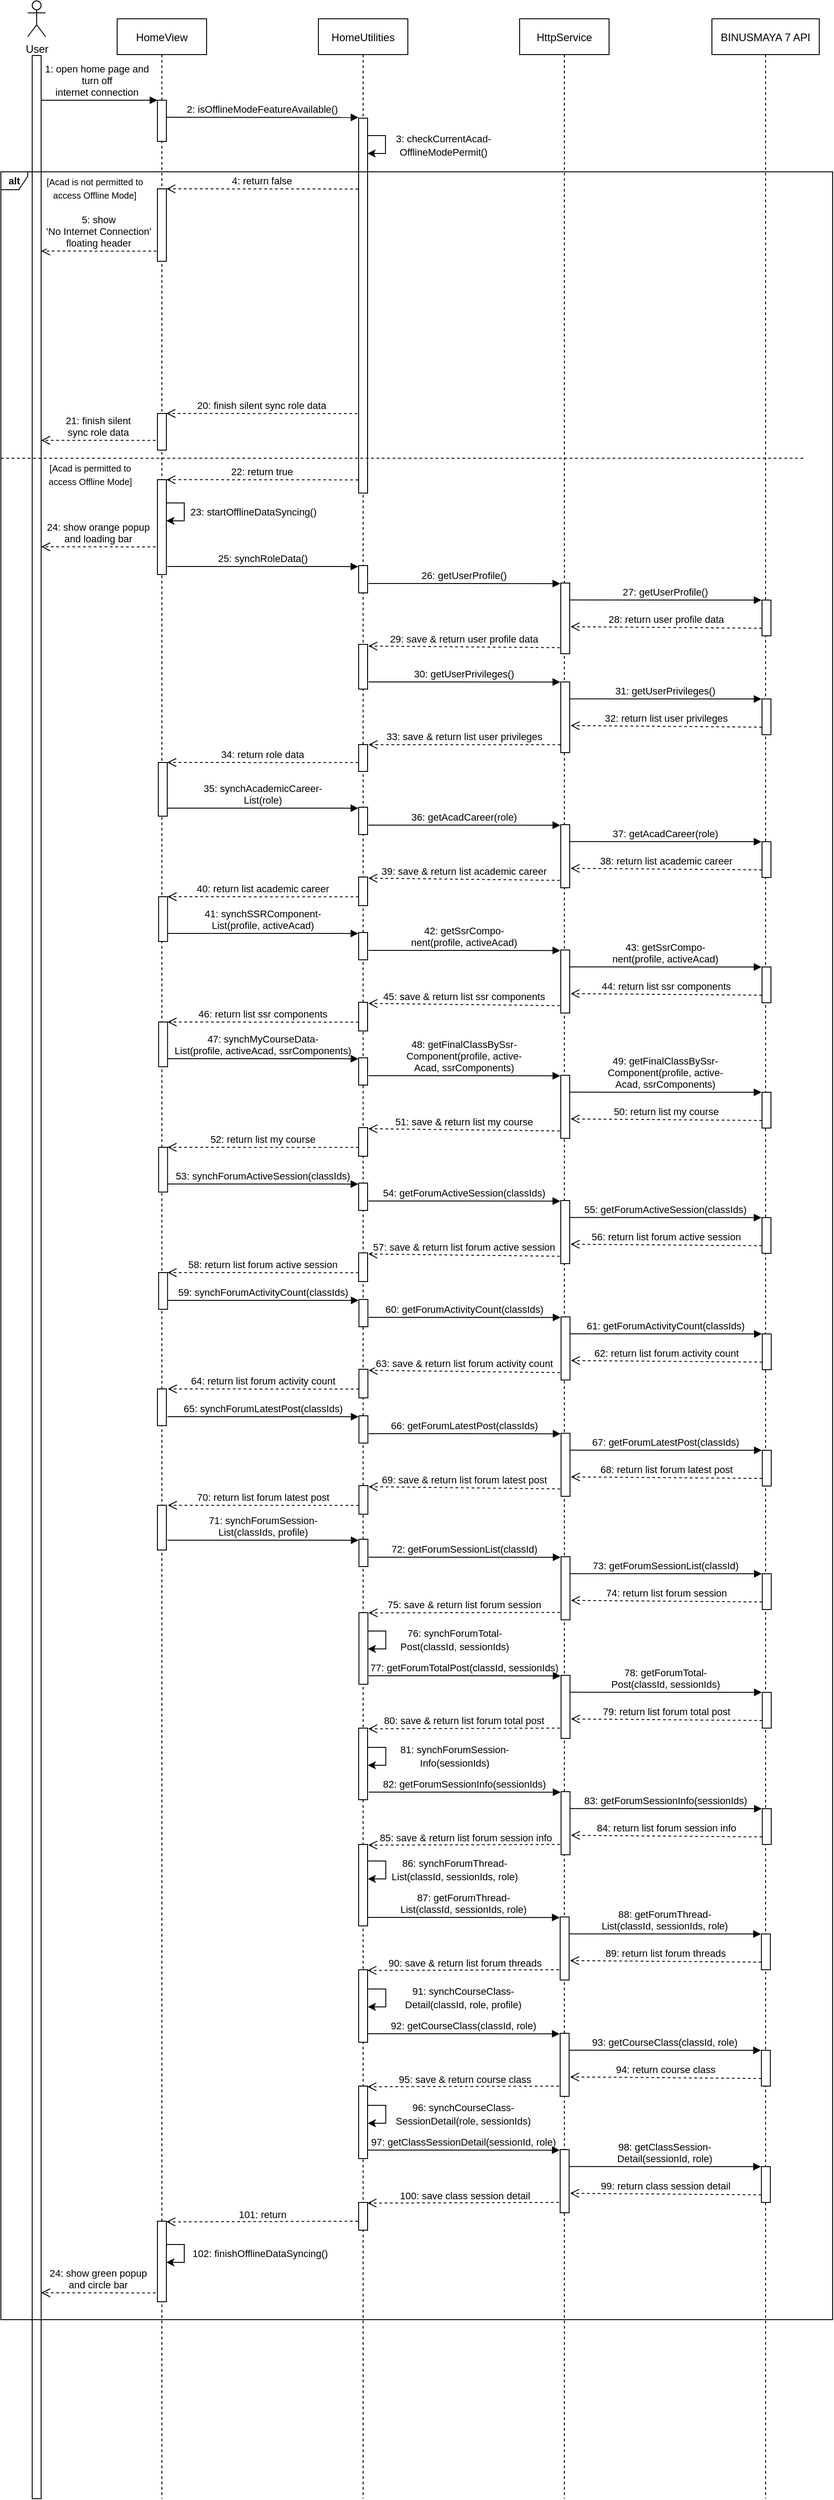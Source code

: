 <mxfile version="20.8.3" type="github">
  <diagram id="kgpKYQtTHZ0yAKxKKP6v" name="Page-1">
    <mxGraphModel dx="2929" dy="553" grid="1" gridSize="10" guides="1" tooltips="1" connect="1" arrows="1" fold="1" page="1" pageScale="1" pageWidth="850" pageHeight="1100" math="0" shadow="0">
      <root>
        <mxCell id="0" />
        <mxCell id="1" parent="0" />
        <mxCell id="3nuBFxr9cyL0pnOWT2aG-1" value="HomeView" style="shape=umlLifeline;perimeter=lifelinePerimeter;container=1;collapsible=0;recursiveResize=0;rounded=0;shadow=0;strokeWidth=1;" parent="1" vertex="1">
          <mxGeometry x="-760" y="59" width="100" height="2771" as="geometry" />
        </mxCell>
        <mxCell id="3nuBFxr9cyL0pnOWT2aG-2" value="" style="points=[];perimeter=orthogonalPerimeter;rounded=0;shadow=0;strokeWidth=1;" parent="3nuBFxr9cyL0pnOWT2aG-1" vertex="1">
          <mxGeometry x="45" y="91" width="10" height="46" as="geometry" />
        </mxCell>
        <mxCell id="VgFMn7d585Ha0XAmIZsE-6" value="1: open home page and &#xa;turn off &#xa;internet connection" style="verticalAlign=bottom;endArrow=block;shadow=0;strokeWidth=1;fontStyle=0;labelBorderColor=none;labelBackgroundColor=none;" parent="3nuBFxr9cyL0pnOWT2aG-1" edge="1">
          <mxGeometry relative="1" as="geometry">
            <mxPoint x="-90" y="91.0" as="sourcePoint" />
            <mxPoint x="45" y="91" as="targetPoint" />
          </mxGeometry>
        </mxCell>
        <mxCell id="3nuBFxr9cyL0pnOWT2aG-5" value="HomeUtilities" style="shape=umlLifeline;perimeter=lifelinePerimeter;container=1;collapsible=0;recursiveResize=0;rounded=0;shadow=0;strokeWidth=1;" parent="1" vertex="1">
          <mxGeometry x="-535" y="59" width="100" height="2771" as="geometry" />
        </mxCell>
        <mxCell id="VgFMn7d585Ha0XAmIZsE-7" value="2: isOfflineModeFeatureAvailable()" style="verticalAlign=bottom;endArrow=block;shadow=0;strokeWidth=1;fontStyle=0;labelBorderColor=none;labelBackgroundColor=none;entryX=-0.024;entryY=0.003;entryDx=0;entryDy=0;entryPerimeter=0;" parent="3nuBFxr9cyL0pnOWT2aG-5" edge="1">
          <mxGeometry relative="1" as="geometry">
            <mxPoint x="-169.633" y="110" as="sourcePoint" />
            <mxPoint x="44.76" y="110.21" as="targetPoint" />
          </mxGeometry>
        </mxCell>
        <mxCell id="VgFMn7d585Ha0XAmIZsE-16" value="" style="points=[];perimeter=orthogonalPerimeter;rounded=0;shadow=0;strokeWidth=1;" parent="3nuBFxr9cyL0pnOWT2aG-5" vertex="1">
          <mxGeometry x="45" y="111" width="10" height="419" as="geometry" />
        </mxCell>
        <mxCell id="VgFMn7d585Ha0XAmIZsE-17" value="" style="endArrow=classic;html=1;rounded=0;labelBackgroundColor=none;labelBorderColor=none;edgeStyle=elbowEdgeStyle;" parent="3nuBFxr9cyL0pnOWT2aG-5" edge="1">
          <mxGeometry x="-1" y="41" width="50" height="50" relative="1" as="geometry">
            <mxPoint x="55" y="130.5" as="sourcePoint" />
            <mxPoint x="55" y="150.5" as="targetPoint" />
            <Array as="points">
              <mxPoint x="75" y="140.5" />
            </Array>
            <mxPoint x="-40" y="31" as="offset" />
          </mxGeometry>
        </mxCell>
        <mxCell id="D12k0bA-BJYKIJGbDswn-10" value="" style="group" parent="1" vertex="1" connectable="0">
          <mxGeometry x="-860" y="59" width="20" height="710" as="geometry" />
        </mxCell>
        <mxCell id="D12k0bA-BJYKIJGbDswn-4" value="User" style="shape=umlActor;verticalLabelPosition=bottom;verticalAlign=top;html=1;outlineConnect=0;" parent="D12k0bA-BJYKIJGbDswn-10" vertex="1">
          <mxGeometry y="-20" width="20" height="40" as="geometry" />
        </mxCell>
        <mxCell id="VgFMn7d585Ha0XAmIZsE-1" value="HttpService" style="shape=umlLifeline;perimeter=lifelinePerimeter;container=1;collapsible=0;recursiveResize=0;rounded=0;shadow=0;strokeWidth=1;" parent="1" vertex="1">
          <mxGeometry x="-310" y="59" width="100" height="2771" as="geometry" />
        </mxCell>
        <mxCell id="VgFMn7d585Ha0XAmIZsE-3" value="BINUSMAYA 7 API" style="shape=umlLifeline;perimeter=lifelinePerimeter;container=1;collapsible=0;recursiveResize=0;rounded=0;shadow=0;strokeWidth=1;" parent="1" vertex="1">
          <mxGeometry x="-95" y="59" width="120" height="2771" as="geometry" />
        </mxCell>
        <mxCell id="VgFMn7d585Ha0XAmIZsE-19" value="&lt;font style=&quot;font-size: 11px;&quot;&gt;3: checkCurrentAcad-&lt;br&gt;OfflineModePermit()&lt;/font&gt;" style="text;html=1;strokeColor=none;fillColor=none;align=center;verticalAlign=middle;whiteSpace=wrap;rounded=0;" parent="1" vertex="1">
          <mxGeometry x="-450" y="190" width="110" height="20" as="geometry" />
        </mxCell>
        <mxCell id="VgFMn7d585Ha0XAmIZsE-21" value="" style="points=[];perimeter=orthogonalPerimeter;rounded=0;shadow=0;strokeWidth=1;" parent="1" vertex="1">
          <mxGeometry x="-855" y="100" width="10" height="2730" as="geometry" />
        </mxCell>
        <mxCell id="VgFMn7d585Ha0XAmIZsE-23" value="&lt;b&gt;alt&lt;/b&gt;" style="shape=umlFrame;whiteSpace=wrap;html=1;fontSize=11;width=30;height=20;fillColor=none;" parent="1" vertex="1">
          <mxGeometry x="-890" y="230" width="930" height="2400" as="geometry" />
        </mxCell>
        <mxCell id="VgFMn7d585Ha0XAmIZsE-24" value="&lt;span style=&quot;font-size: 10px;&quot;&gt;[Acad is not permitted to access Offline Mode]&lt;/span&gt;" style="text;html=1;strokeColor=none;fillColor=none;align=center;verticalAlign=middle;whiteSpace=wrap;rounded=0;" parent="1" vertex="1">
          <mxGeometry x="-840" y="230" width="110" height="35.5" as="geometry" />
        </mxCell>
        <mxCell id="VgFMn7d585Ha0XAmIZsE-25" value="" style="points=[];perimeter=orthogonalPerimeter;rounded=0;shadow=0;strokeWidth=1;" parent="1" vertex="1">
          <mxGeometry x="-715" y="249" width="10" height="81" as="geometry" />
        </mxCell>
        <mxCell id="VgFMn7d585Ha0XAmIZsE-26" value="4: return false" style="verticalAlign=bottom;endArrow=open;dashed=1;endSize=8;exitX=0;exitY=0.95;shadow=0;strokeWidth=1;entryX=1.046;entryY=0.283;entryDx=0;entryDy=0;entryPerimeter=0;" parent="1" edge="1">
          <mxGeometry relative="1" as="geometry">
            <mxPoint x="-705" y="249" as="targetPoint" />
            <mxPoint x="-490.46" y="249.22" as="sourcePoint" />
          </mxGeometry>
        </mxCell>
        <mxCell id="VgFMn7d585Ha0XAmIZsE-46" value="20: finish silent sync role data" style="verticalAlign=bottom;endArrow=open;dashed=1;endSize=8;exitX=-0.03;exitY=0.888;shadow=0;strokeWidth=1;entryX=1.103;entryY=0.554;entryDx=0;entryDy=0;entryPerimeter=0;exitDx=0;exitDy=0;exitPerimeter=0;" parent="1" edge="1">
          <mxGeometry relative="1" as="geometry">
            <mxPoint x="-705.0" y="499.996" as="targetPoint" />
            <mxPoint x="-491.33" y="500.152" as="sourcePoint" />
          </mxGeometry>
        </mxCell>
        <mxCell id="VgFMn7d585Ha0XAmIZsE-47" value="" style="points=[];perimeter=orthogonalPerimeter;rounded=0;shadow=0;strokeWidth=1;" parent="1" vertex="1">
          <mxGeometry x="-715" y="500" width="10" height="41" as="geometry" />
        </mxCell>
        <mxCell id="VgFMn7d585Ha0XAmIZsE-48" value="21: finish silent &#xa;sync role data" style="verticalAlign=bottom;endArrow=open;dashed=1;endSize=8;exitX=-0.205;exitY=0.734;shadow=0;strokeWidth=1;entryX=1.103;entryY=0.554;entryDx=0;entryDy=0;entryPerimeter=0;exitDx=0;exitDy=0;exitPerimeter=0;" parent="1" source="VgFMn7d585Ha0XAmIZsE-47" edge="1">
          <mxGeometry relative="1" as="geometry">
            <mxPoint x="-845.0" y="529.996" as="targetPoint" />
            <mxPoint x="-631.33" y="530.152" as="sourcePoint" />
          </mxGeometry>
        </mxCell>
        <mxCell id="VgFMn7d585Ha0XAmIZsE-49" value="" style="line;strokeWidth=1;fillColor=none;align=left;verticalAlign=middle;spacingTop=-1;spacingLeft=3;spacingRight=3;rotatable=0;labelPosition=right;points=[];portConstraint=eastwest;strokeColor=inherit;fontSize=10;dashed=1;" parent="1" vertex="1">
          <mxGeometry x="-890" y="546" width="900" height="8" as="geometry" />
        </mxCell>
        <mxCell id="VgFMn7d585Ha0XAmIZsE-50" value="&lt;span style=&quot;font-size: 10px;&quot;&gt;[Acad is permitted to access Offline Mode]&lt;/span&gt;" style="text;html=1;strokeColor=none;fillColor=none;align=center;verticalAlign=middle;whiteSpace=wrap;rounded=0;" parent="1" vertex="1">
          <mxGeometry x="-845" y="550" width="110" height="35.5" as="geometry" />
        </mxCell>
        <mxCell id="VgFMn7d585Ha0XAmIZsE-51" value="" style="points=[];perimeter=orthogonalPerimeter;rounded=0;shadow=0;strokeWidth=1;" parent="1" vertex="1">
          <mxGeometry x="-715" y="574" width="10" height="106" as="geometry" />
        </mxCell>
        <mxCell id="VgFMn7d585Ha0XAmIZsE-52" value="22: return true" style="verticalAlign=bottom;endArrow=open;dashed=1;endSize=8;exitX=0;exitY=0.95;shadow=0;strokeWidth=1;entryX=1.046;entryY=0.283;entryDx=0;entryDy=0;entryPerimeter=0;" parent="1" edge="1">
          <mxGeometry relative="1" as="geometry">
            <mxPoint x="-705.0" y="574" as="targetPoint" />
            <mxPoint x="-490.46" y="574.22" as="sourcePoint" />
          </mxGeometry>
        </mxCell>
        <mxCell id="VgFMn7d585Ha0XAmIZsE-55" value="" style="endArrow=classic;html=1;rounded=0;labelBackgroundColor=none;labelBorderColor=none;edgeStyle=elbowEdgeStyle;" parent="1" edge="1">
          <mxGeometry x="-1" y="41" width="50" height="50" relative="1" as="geometry">
            <mxPoint x="-705" y="600" as="sourcePoint" />
            <mxPoint x="-705" y="620" as="targetPoint" />
            <Array as="points">
              <mxPoint x="-685" y="610" />
            </Array>
            <mxPoint x="-40" y="31" as="offset" />
          </mxGeometry>
        </mxCell>
        <mxCell id="VgFMn7d585Ha0XAmIZsE-56" value="&lt;span style=&quot;font-size: 11px;&quot;&gt;23:&amp;nbsp;startOfflineDataSyncing()&lt;/span&gt;" style="text;html=1;strokeColor=none;fillColor=none;align=center;verticalAlign=middle;whiteSpace=wrap;rounded=0;" parent="1" vertex="1">
          <mxGeometry x="-680" y="599.5" width="145" height="20" as="geometry" />
        </mxCell>
        <mxCell id="VgFMn7d585Ha0XAmIZsE-57" value="24: show orange popup &#xa;and loading bar" style="verticalAlign=bottom;endArrow=open;dashed=1;endSize=8;exitX=-0.205;exitY=0.734;shadow=0;strokeWidth=1;entryX=1.103;entryY=0.554;entryDx=0;entryDy=0;entryPerimeter=0;exitDx=0;exitDy=0;exitPerimeter=0;fontStyle=0;labelBackgroundColor=none;" parent="1" edge="1">
          <mxGeometry relative="1" as="geometry">
            <mxPoint x="-845.0" y="648.996" as="targetPoint" />
            <mxPoint x="-717.05" y="649.094" as="sourcePoint" />
          </mxGeometry>
        </mxCell>
        <mxCell id="VgFMn7d585Ha0XAmIZsE-94" value="25: synchRoleData()" style="verticalAlign=bottom;endArrow=block;shadow=0;strokeWidth=1;fontStyle=0;labelBorderColor=none;labelBackgroundColor=none;entryX=-0.038;entryY=0.035;entryDx=0;entryDy=0;entryPerimeter=0;" parent="1" target="VgFMn7d585Ha0XAmIZsE-110" edge="1">
          <mxGeometry relative="1" as="geometry">
            <mxPoint x="-704.003" y="671" as="sourcePoint" />
            <mxPoint x="-489.61" y="671.12" as="targetPoint" />
          </mxGeometry>
        </mxCell>
        <mxCell id="VgFMn7d585Ha0XAmIZsE-95" value="26: getUserProfile()" style="verticalAlign=bottom;endArrow=block;shadow=0;strokeWidth=1;fontStyle=0;labelBorderColor=none;labelBackgroundColor=none;entryX=-0.024;entryY=0.003;entryDx=0;entryDy=0;entryPerimeter=0;" parent="1" edge="1">
          <mxGeometry relative="1" as="geometry">
            <mxPoint x="-479.003" y="690.0" as="sourcePoint" />
            <mxPoint x="-264.61" y="690.12" as="targetPoint" />
          </mxGeometry>
        </mxCell>
        <mxCell id="VgFMn7d585Ha0XAmIZsE-96" value="28: return user profile data" style="verticalAlign=bottom;endArrow=open;dashed=1;endSize=8;exitX=0;exitY=0.95;shadow=0;strokeWidth=1;entryX=1.103;entryY=0.554;entryDx=0;entryDy=0;entryPerimeter=0;" parent="1" edge="1">
          <mxGeometry relative="1" as="geometry">
            <mxPoint x="-252.97" y="738.266" as="targetPoint" />
            <mxPoint x="-39" y="740.0" as="sourcePoint" />
          </mxGeometry>
        </mxCell>
        <mxCell id="VgFMn7d585Ha0XAmIZsE-97" value="" style="points=[];perimeter=orthogonalPerimeter;rounded=0;shadow=0;strokeWidth=1;" parent="1" vertex="1">
          <mxGeometry x="-264" y="689.5" width="10" height="79" as="geometry" />
        </mxCell>
        <mxCell id="VgFMn7d585Ha0XAmIZsE-98" value="" style="points=[];perimeter=orthogonalPerimeter;rounded=0;shadow=0;strokeWidth=1;" parent="1" vertex="1">
          <mxGeometry x="-39" y="708.5" width="10" height="40" as="geometry" />
        </mxCell>
        <mxCell id="VgFMn7d585Ha0XAmIZsE-99" value="27: getUserProfile()" style="verticalAlign=bottom;endArrow=block;shadow=0;strokeWidth=1;fontStyle=0;labelBorderColor=none;labelBackgroundColor=none;entryX=-0.024;entryY=0.003;entryDx=0;entryDy=0;entryPerimeter=0;" parent="1" edge="1">
          <mxGeometry relative="1" as="geometry">
            <mxPoint x="-254.003" y="708.35" as="sourcePoint" />
            <mxPoint x="-39.61" y="708.56" as="targetPoint" />
          </mxGeometry>
        </mxCell>
        <mxCell id="VgFMn7d585Ha0XAmIZsE-100" value="29: save &amp; return user profile data" style="verticalAlign=bottom;endArrow=open;dashed=1;endSize=8;exitX=0;exitY=0.95;shadow=0;strokeWidth=1;entryX=1.086;entryY=0.038;entryDx=0;entryDy=0;entryPerimeter=0;" parent="1" target="VgFMn7d585Ha0XAmIZsE-111" edge="1">
          <mxGeometry relative="1" as="geometry">
            <mxPoint x="-479.0" y="759.996" as="targetPoint" />
            <mxPoint x="-265.03" y="761.73" as="sourcePoint" />
          </mxGeometry>
        </mxCell>
        <mxCell id="VgFMn7d585Ha0XAmIZsE-101" value="30: getUserPrivileges()" style="verticalAlign=bottom;endArrow=block;shadow=0;strokeWidth=1;fontStyle=0;labelBorderColor=none;labelBackgroundColor=none;entryX=-0.024;entryY=0.003;entryDx=0;entryDy=0;entryPerimeter=0;" parent="1" edge="1">
          <mxGeometry relative="1" as="geometry">
            <mxPoint x="-479.003" y="800.0" as="sourcePoint" />
            <mxPoint x="-264.61" y="800.12" as="targetPoint" />
          </mxGeometry>
        </mxCell>
        <mxCell id="VgFMn7d585Ha0XAmIZsE-102" value="32: return list user privileges" style="verticalAlign=bottom;endArrow=open;dashed=1;endSize=8;exitX=0;exitY=0.95;shadow=0;strokeWidth=1;entryX=1.103;entryY=0.554;entryDx=0;entryDy=0;entryPerimeter=0;" parent="1" edge="1">
          <mxGeometry relative="1" as="geometry">
            <mxPoint x="-252.97" y="848.766" as="targetPoint" />
            <mxPoint x="-39" y="850.5" as="sourcePoint" />
          </mxGeometry>
        </mxCell>
        <mxCell id="VgFMn7d585Ha0XAmIZsE-103" value="" style="points=[];perimeter=orthogonalPerimeter;rounded=0;shadow=0;strokeWidth=1;" parent="1" vertex="1">
          <mxGeometry x="-264" y="800" width="10" height="79" as="geometry" />
        </mxCell>
        <mxCell id="VgFMn7d585Ha0XAmIZsE-104" value="" style="points=[];perimeter=orthogonalPerimeter;rounded=0;shadow=0;strokeWidth=1;" parent="1" vertex="1">
          <mxGeometry x="-39" y="819" width="10" height="40" as="geometry" />
        </mxCell>
        <mxCell id="VgFMn7d585Ha0XAmIZsE-105" value="31: getUserPrivileges()" style="verticalAlign=bottom;endArrow=block;shadow=0;strokeWidth=1;fontStyle=0;labelBorderColor=none;labelBackgroundColor=none;entryX=-0.024;entryY=0.003;entryDx=0;entryDy=0;entryPerimeter=0;" parent="1" edge="1">
          <mxGeometry relative="1" as="geometry">
            <mxPoint x="-254.003" y="818.85" as="sourcePoint" />
            <mxPoint x="-39.61" y="819.06" as="targetPoint" />
          </mxGeometry>
        </mxCell>
        <mxCell id="VgFMn7d585Ha0XAmIZsE-106" value="33: save &amp; return list user privileges" style="verticalAlign=bottom;endArrow=open;dashed=1;endSize=8;exitX=-0.03;exitY=0.888;shadow=0;strokeWidth=1;exitDx=0;exitDy=0;exitPerimeter=0;entryX=1.097;entryY=0.002;entryDx=0;entryDy=0;entryPerimeter=0;" parent="1" source="VgFMn7d585Ha0XAmIZsE-103" target="VgFMn7d585Ha0XAmIZsE-107" edge="1">
          <mxGeometry relative="1" as="geometry">
            <mxPoint x="-479" y="870" as="targetPoint" />
            <mxPoint x="-264" y="871.73" as="sourcePoint" />
          </mxGeometry>
        </mxCell>
        <mxCell id="VgFMn7d585Ha0XAmIZsE-107" value="" style="points=[];perimeter=orthogonalPerimeter;rounded=0;shadow=0;strokeWidth=1;" parent="1" vertex="1">
          <mxGeometry x="-490" y="870" width="10" height="30" as="geometry" />
        </mxCell>
        <mxCell id="VgFMn7d585Ha0XAmIZsE-108" value="34: return role data" style="verticalAlign=bottom;endArrow=open;dashed=1;endSize=8;exitX=-0.03;exitY=0.888;shadow=0;strokeWidth=1;entryX=1.103;entryY=0.554;entryDx=0;entryDy=0;entryPerimeter=0;exitDx=0;exitDy=0;exitPerimeter=0;" parent="1" edge="1">
          <mxGeometry relative="1" as="geometry">
            <mxPoint x="-704.0" y="889.996" as="targetPoint" />
            <mxPoint x="-490.33" y="890.152" as="sourcePoint" />
          </mxGeometry>
        </mxCell>
        <mxCell id="VgFMn7d585Ha0XAmIZsE-109" value="" style="points=[];perimeter=orthogonalPerimeter;rounded=0;shadow=0;strokeWidth=1;" parent="1" vertex="1">
          <mxGeometry x="-714" y="890" width="10" height="60" as="geometry" />
        </mxCell>
        <mxCell id="VgFMn7d585Ha0XAmIZsE-110" value="" style="points=[];perimeter=orthogonalPerimeter;rounded=0;shadow=0;strokeWidth=1;" parent="1" vertex="1">
          <mxGeometry x="-490" y="670" width="10" height="30.5" as="geometry" />
        </mxCell>
        <mxCell id="VgFMn7d585Ha0XAmIZsE-111" value="" style="points=[];perimeter=orthogonalPerimeter;rounded=0;shadow=0;strokeWidth=1;" parent="1" vertex="1">
          <mxGeometry x="-490" y="758" width="10" height="50" as="geometry" />
        </mxCell>
        <mxCell id="J6cY7bMmOS7TBVYnpm_l-1" value="35: synchAcademicCareer-&#xa;List(role)" style="verticalAlign=bottom;endArrow=block;shadow=0;strokeWidth=1;fontStyle=0;labelBorderColor=none;labelBackgroundColor=none;entryX=-0.038;entryY=0.035;entryDx=0;entryDy=0;entryPerimeter=0;" parent="1" target="J6cY7bMmOS7TBVYnpm_l-17" edge="1">
          <mxGeometry relative="1" as="geometry">
            <mxPoint x="-704.003" y="941" as="sourcePoint" />
            <mxPoint x="-489.61" y="941.12" as="targetPoint" />
          </mxGeometry>
        </mxCell>
        <mxCell id="J6cY7bMmOS7TBVYnpm_l-2" value="36: getAcadCareer(role)" style="verticalAlign=bottom;endArrow=block;shadow=0;strokeWidth=1;fontStyle=0;labelBorderColor=none;labelBackgroundColor=none;entryX=-0.024;entryY=0.003;entryDx=0;entryDy=0;entryPerimeter=0;" parent="1" edge="1">
          <mxGeometry x="-0.003" relative="1" as="geometry">
            <mxPoint x="-479.003" y="960" as="sourcePoint" />
            <mxPoint x="-264.61" y="960.12" as="targetPoint" />
            <mxPoint as="offset" />
          </mxGeometry>
        </mxCell>
        <mxCell id="J6cY7bMmOS7TBVYnpm_l-3" value="38: return list academic career" style="verticalAlign=bottom;endArrow=open;dashed=1;endSize=8;exitX=0;exitY=0.95;shadow=0;strokeWidth=1;entryX=1.103;entryY=0.554;entryDx=0;entryDy=0;entryPerimeter=0;" parent="1" edge="1">
          <mxGeometry relative="1" as="geometry">
            <mxPoint x="-252.97" y="1008.266" as="targetPoint" />
            <mxPoint x="-39" y="1010" as="sourcePoint" />
          </mxGeometry>
        </mxCell>
        <mxCell id="J6cY7bMmOS7TBVYnpm_l-4" value="" style="points=[];perimeter=orthogonalPerimeter;rounded=0;shadow=0;strokeWidth=1;" parent="1" vertex="1">
          <mxGeometry x="-264" y="959.5" width="10" height="70.5" as="geometry" />
        </mxCell>
        <mxCell id="J6cY7bMmOS7TBVYnpm_l-5" value="" style="points=[];perimeter=orthogonalPerimeter;rounded=0;shadow=0;strokeWidth=1;" parent="1" vertex="1">
          <mxGeometry x="-39" y="978.5" width="10" height="40" as="geometry" />
        </mxCell>
        <mxCell id="J6cY7bMmOS7TBVYnpm_l-6" value="37: getAcadCareer(role)" style="verticalAlign=bottom;endArrow=block;shadow=0;strokeWidth=1;fontStyle=0;labelBorderColor=none;labelBackgroundColor=none;entryX=-0.024;entryY=0.003;entryDx=0;entryDy=0;entryPerimeter=0;" parent="1" edge="1">
          <mxGeometry relative="1" as="geometry">
            <mxPoint x="-254.003" y="978.35" as="sourcePoint" />
            <mxPoint x="-39.61" y="978.56" as="targetPoint" />
          </mxGeometry>
        </mxCell>
        <mxCell id="J6cY7bMmOS7TBVYnpm_l-7" value="39: save &amp; return list academic career" style="verticalAlign=bottom;endArrow=open;dashed=1;endSize=8;exitX=0;exitY=0.95;shadow=0;strokeWidth=1;entryX=1.086;entryY=0.038;entryDx=0;entryDy=0;entryPerimeter=0;" parent="1" target="J6cY7bMmOS7TBVYnpm_l-18" edge="1">
          <mxGeometry relative="1" as="geometry">
            <mxPoint x="-479.0" y="1019.996" as="targetPoint" />
            <mxPoint x="-265.03" y="1021.73" as="sourcePoint" />
          </mxGeometry>
        </mxCell>
        <mxCell id="J6cY7bMmOS7TBVYnpm_l-15" value="40: return list academic career" style="verticalAlign=bottom;endArrow=open;dashed=1;endSize=8;exitX=-0.03;exitY=0.888;shadow=0;strokeWidth=1;entryX=1.103;entryY=0.554;entryDx=0;entryDy=0;entryPerimeter=0;exitDx=0;exitDy=0;exitPerimeter=0;" parent="1" edge="1">
          <mxGeometry relative="1" as="geometry">
            <mxPoint x="-703.67" y="1039.996" as="targetPoint" />
            <mxPoint x="-490.0" y="1040.152" as="sourcePoint" />
          </mxGeometry>
        </mxCell>
        <mxCell id="J6cY7bMmOS7TBVYnpm_l-16" value="" style="points=[];perimeter=orthogonalPerimeter;rounded=0;shadow=0;strokeWidth=1;" parent="1" vertex="1">
          <mxGeometry x="-713.67" y="1040" width="10" height="50" as="geometry" />
        </mxCell>
        <mxCell id="J6cY7bMmOS7TBVYnpm_l-17" value="" style="points=[];perimeter=orthogonalPerimeter;rounded=0;shadow=0;strokeWidth=1;" parent="1" vertex="1">
          <mxGeometry x="-490" y="940" width="10" height="30.5" as="geometry" />
        </mxCell>
        <mxCell id="J6cY7bMmOS7TBVYnpm_l-18" value="" style="points=[];perimeter=orthogonalPerimeter;rounded=0;shadow=0;strokeWidth=1;" parent="1" vertex="1">
          <mxGeometry x="-490" y="1018" width="10" height="32" as="geometry" />
        </mxCell>
        <mxCell id="J6cY7bMmOS7TBVYnpm_l-19" value="41: synchSSRComponent-&#xa;List(profile, activeAcad)" style="verticalAlign=bottom;endArrow=block;shadow=0;strokeWidth=1;fontStyle=0;labelBorderColor=none;labelBackgroundColor=none;entryX=-0.038;entryY=0.035;entryDx=0;entryDy=0;entryPerimeter=0;" parent="1" target="J6cY7bMmOS7TBVYnpm_l-28" edge="1">
          <mxGeometry relative="1" as="geometry">
            <mxPoint x="-704.003" y="1081" as="sourcePoint" />
            <mxPoint x="-489.61" y="1081.12" as="targetPoint" />
          </mxGeometry>
        </mxCell>
        <mxCell id="J6cY7bMmOS7TBVYnpm_l-20" value="42: getSsrCompo-&#xa;nent(profile, activeAcad)" style="verticalAlign=bottom;endArrow=block;shadow=0;strokeWidth=1;fontStyle=0;labelBorderColor=none;labelBackgroundColor=none;entryX=-0.024;entryY=0.003;entryDx=0;entryDy=0;entryPerimeter=0;" parent="1" edge="1">
          <mxGeometry relative="1" as="geometry">
            <mxPoint x="-479.003" y="1100" as="sourcePoint" />
            <mxPoint x="-264.61" y="1100.12" as="targetPoint" />
          </mxGeometry>
        </mxCell>
        <mxCell id="J6cY7bMmOS7TBVYnpm_l-21" value="44: return list ssr components" style="verticalAlign=bottom;endArrow=open;dashed=1;endSize=8;exitX=0;exitY=0.95;shadow=0;strokeWidth=1;entryX=1.103;entryY=0.554;entryDx=0;entryDy=0;entryPerimeter=0;" parent="1" edge="1">
          <mxGeometry relative="1" as="geometry">
            <mxPoint x="-252.97" y="1148.266" as="targetPoint" />
            <mxPoint x="-39" y="1150" as="sourcePoint" />
          </mxGeometry>
        </mxCell>
        <mxCell id="J6cY7bMmOS7TBVYnpm_l-22" value="" style="points=[];perimeter=orthogonalPerimeter;rounded=0;shadow=0;strokeWidth=1;" parent="1" vertex="1">
          <mxGeometry x="-264" y="1099.5" width="10" height="70.5" as="geometry" />
        </mxCell>
        <mxCell id="J6cY7bMmOS7TBVYnpm_l-23" value="" style="points=[];perimeter=orthogonalPerimeter;rounded=0;shadow=0;strokeWidth=1;" parent="1" vertex="1">
          <mxGeometry x="-39" y="1118.5" width="10" height="40" as="geometry" />
        </mxCell>
        <mxCell id="J6cY7bMmOS7TBVYnpm_l-24" value="43: getSsrCompo-&#xa;nent(profile, activeAcad)" style="verticalAlign=bottom;endArrow=block;shadow=0;strokeWidth=1;fontStyle=0;labelBorderColor=none;labelBackgroundColor=none;entryX=-0.024;entryY=0.003;entryDx=0;entryDy=0;entryPerimeter=0;" parent="1" edge="1">
          <mxGeometry relative="1" as="geometry">
            <mxPoint x="-254.003" y="1118.35" as="sourcePoint" />
            <mxPoint x="-39.61" y="1118.56" as="targetPoint" />
          </mxGeometry>
        </mxCell>
        <mxCell id="J6cY7bMmOS7TBVYnpm_l-25" value="45: save &amp; return list ssr components" style="verticalAlign=bottom;endArrow=open;dashed=1;endSize=8;exitX=0;exitY=0.95;shadow=0;strokeWidth=1;entryX=1.086;entryY=0.038;entryDx=0;entryDy=0;entryPerimeter=0;" parent="1" target="J6cY7bMmOS7TBVYnpm_l-29" edge="1">
          <mxGeometry relative="1" as="geometry">
            <mxPoint x="-479.0" y="1159.996" as="targetPoint" />
            <mxPoint x="-265.03" y="1161.73" as="sourcePoint" />
          </mxGeometry>
        </mxCell>
        <mxCell id="J6cY7bMmOS7TBVYnpm_l-26" value="46: return list ssr components" style="verticalAlign=bottom;endArrow=open;dashed=1;endSize=8;exitX=-0.03;exitY=0.888;shadow=0;strokeWidth=1;entryX=1.103;entryY=0.554;entryDx=0;entryDy=0;entryPerimeter=0;exitDx=0;exitDy=0;exitPerimeter=0;" parent="1" edge="1">
          <mxGeometry relative="1" as="geometry">
            <mxPoint x="-703.67" y="1179.996" as="targetPoint" />
            <mxPoint x="-490" y="1180.152" as="sourcePoint" />
          </mxGeometry>
        </mxCell>
        <mxCell id="J6cY7bMmOS7TBVYnpm_l-27" value="" style="points=[];perimeter=orthogonalPerimeter;rounded=0;shadow=0;strokeWidth=1;" parent="1" vertex="1">
          <mxGeometry x="-713.67" y="1180" width="10" height="50" as="geometry" />
        </mxCell>
        <mxCell id="J6cY7bMmOS7TBVYnpm_l-28" value="" style="points=[];perimeter=orthogonalPerimeter;rounded=0;shadow=0;strokeWidth=1;" parent="1" vertex="1">
          <mxGeometry x="-490" y="1080" width="10" height="30.5" as="geometry" />
        </mxCell>
        <mxCell id="J6cY7bMmOS7TBVYnpm_l-29" value="" style="points=[];perimeter=orthogonalPerimeter;rounded=0;shadow=0;strokeWidth=1;" parent="1" vertex="1">
          <mxGeometry x="-490" y="1158" width="10" height="32" as="geometry" />
        </mxCell>
        <mxCell id="J6cY7bMmOS7TBVYnpm_l-30" value="47: synchMyCourseData-&#xa;List(profile, activeAcad, ssrComponents)" style="verticalAlign=bottom;endArrow=block;shadow=0;strokeWidth=1;fontStyle=0;labelBorderColor=none;labelBackgroundColor=none;entryX=-0.038;entryY=0.035;entryDx=0;entryDy=0;entryPerimeter=0;" parent="1" target="J6cY7bMmOS7TBVYnpm_l-39" edge="1">
          <mxGeometry relative="1" as="geometry">
            <mxPoint x="-704.003" y="1221" as="sourcePoint" />
            <mxPoint x="-489.61" y="1221.12" as="targetPoint" />
          </mxGeometry>
        </mxCell>
        <mxCell id="J6cY7bMmOS7TBVYnpm_l-31" value="48: getFinalClassBySsr-&#xa;Component(profile, active-&#xa;Acad, ssrComponents)" style="verticalAlign=bottom;endArrow=block;shadow=0;strokeWidth=1;fontStyle=0;labelBorderColor=none;labelBackgroundColor=none;entryX=-0.024;entryY=0.003;entryDx=0;entryDy=0;entryPerimeter=0;" parent="1" edge="1">
          <mxGeometry relative="1" as="geometry">
            <mxPoint x="-479.003" y="1240.0" as="sourcePoint" />
            <mxPoint x="-264.61" y="1240.12" as="targetPoint" />
          </mxGeometry>
        </mxCell>
        <mxCell id="J6cY7bMmOS7TBVYnpm_l-32" value="50: return list my course" style="verticalAlign=bottom;endArrow=open;dashed=1;endSize=8;exitX=0;exitY=0.95;shadow=0;strokeWidth=1;entryX=1.103;entryY=0.554;entryDx=0;entryDy=0;entryPerimeter=0;" parent="1" edge="1">
          <mxGeometry relative="1" as="geometry">
            <mxPoint x="-252.97" y="1288.266" as="targetPoint" />
            <mxPoint x="-39" y="1290.0" as="sourcePoint" />
          </mxGeometry>
        </mxCell>
        <mxCell id="J6cY7bMmOS7TBVYnpm_l-33" value="" style="points=[];perimeter=orthogonalPerimeter;rounded=0;shadow=0;strokeWidth=1;" parent="1" vertex="1">
          <mxGeometry x="-264" y="1239.5" width="10" height="70.5" as="geometry" />
        </mxCell>
        <mxCell id="J6cY7bMmOS7TBVYnpm_l-34" value="" style="points=[];perimeter=orthogonalPerimeter;rounded=0;shadow=0;strokeWidth=1;" parent="1" vertex="1">
          <mxGeometry x="-39" y="1258.5" width="10" height="40" as="geometry" />
        </mxCell>
        <mxCell id="J6cY7bMmOS7TBVYnpm_l-35" value="49: getFinalClassBySsr-&#xa;Component(profile, active-&#xa;Acad, ssrComponents)" style="verticalAlign=bottom;endArrow=block;shadow=0;strokeWidth=1;fontStyle=0;labelBorderColor=none;labelBackgroundColor=none;entryX=-0.024;entryY=0.003;entryDx=0;entryDy=0;entryPerimeter=0;" parent="1" edge="1">
          <mxGeometry relative="1" as="geometry">
            <mxPoint x="-254.003" y="1258.35" as="sourcePoint" />
            <mxPoint x="-39.61" y="1258.56" as="targetPoint" />
          </mxGeometry>
        </mxCell>
        <mxCell id="J6cY7bMmOS7TBVYnpm_l-36" value="51: save &amp; return list my course" style="verticalAlign=bottom;endArrow=open;dashed=1;endSize=8;exitX=0;exitY=0.95;shadow=0;strokeWidth=1;entryX=1.086;entryY=0.038;entryDx=0;entryDy=0;entryPerimeter=0;" parent="1" target="J6cY7bMmOS7TBVYnpm_l-40" edge="1">
          <mxGeometry relative="1" as="geometry">
            <mxPoint x="-479.0" y="1299.996" as="targetPoint" />
            <mxPoint x="-265.03" y="1301.73" as="sourcePoint" />
          </mxGeometry>
        </mxCell>
        <mxCell id="J6cY7bMmOS7TBVYnpm_l-37" value="52: return list my course" style="verticalAlign=bottom;endArrow=open;dashed=1;endSize=8;exitX=-0.03;exitY=0.888;shadow=0;strokeWidth=1;entryX=1.103;entryY=0.554;entryDx=0;entryDy=0;entryPerimeter=0;exitDx=0;exitDy=0;exitPerimeter=0;" parent="1" edge="1">
          <mxGeometry relative="1" as="geometry">
            <mxPoint x="-703.67" y="1319.996" as="targetPoint" />
            <mxPoint x="-490" y="1320.152" as="sourcePoint" />
          </mxGeometry>
        </mxCell>
        <mxCell id="J6cY7bMmOS7TBVYnpm_l-38" value="" style="points=[];perimeter=orthogonalPerimeter;rounded=0;shadow=0;strokeWidth=1;" parent="1" vertex="1">
          <mxGeometry x="-713.67" y="1320" width="10" height="50" as="geometry" />
        </mxCell>
        <mxCell id="J6cY7bMmOS7TBVYnpm_l-39" value="" style="points=[];perimeter=orthogonalPerimeter;rounded=0;shadow=0;strokeWidth=1;" parent="1" vertex="1">
          <mxGeometry x="-490" y="1220" width="10" height="30.5" as="geometry" />
        </mxCell>
        <mxCell id="J6cY7bMmOS7TBVYnpm_l-40" value="" style="points=[];perimeter=orthogonalPerimeter;rounded=0;shadow=0;strokeWidth=1;" parent="1" vertex="1">
          <mxGeometry x="-490" y="1298" width="10" height="32" as="geometry" />
        </mxCell>
        <mxCell id="J6cY7bMmOS7TBVYnpm_l-41" value="53: synchForumActiveSession(classIds)" style="verticalAlign=bottom;endArrow=block;shadow=0;strokeWidth=1;fontStyle=0;labelBorderColor=none;labelBackgroundColor=none;entryX=-0.038;entryY=0.035;entryDx=0;entryDy=0;entryPerimeter=0;" parent="1" target="J6cY7bMmOS7TBVYnpm_l-50" edge="1">
          <mxGeometry relative="1" as="geometry">
            <mxPoint x="-704.003" y="1361" as="sourcePoint" />
            <mxPoint x="-489.61" y="1361.12" as="targetPoint" />
          </mxGeometry>
        </mxCell>
        <mxCell id="J6cY7bMmOS7TBVYnpm_l-42" value="54: getForumActiveSession(classIds)" style="verticalAlign=bottom;endArrow=block;shadow=0;strokeWidth=1;fontStyle=0;labelBorderColor=none;labelBackgroundColor=none;entryX=-0.024;entryY=0.003;entryDx=0;entryDy=0;entryPerimeter=0;" parent="1" edge="1">
          <mxGeometry relative="1" as="geometry">
            <mxPoint x="-479.003" y="1380.0" as="sourcePoint" />
            <mxPoint x="-264.61" y="1380.12" as="targetPoint" />
          </mxGeometry>
        </mxCell>
        <mxCell id="J6cY7bMmOS7TBVYnpm_l-43" value="56: return list forum active session" style="verticalAlign=bottom;endArrow=open;dashed=1;endSize=8;exitX=0;exitY=0.95;shadow=0;strokeWidth=1;entryX=1.103;entryY=0.554;entryDx=0;entryDy=0;entryPerimeter=0;" parent="1" edge="1">
          <mxGeometry relative="1" as="geometry">
            <mxPoint x="-252.97" y="1428.266" as="targetPoint" />
            <mxPoint x="-39" y="1430.0" as="sourcePoint" />
          </mxGeometry>
        </mxCell>
        <mxCell id="J6cY7bMmOS7TBVYnpm_l-44" value="" style="points=[];perimeter=orthogonalPerimeter;rounded=0;shadow=0;strokeWidth=1;" parent="1" vertex="1">
          <mxGeometry x="-264" y="1379.5" width="10" height="70.5" as="geometry" />
        </mxCell>
        <mxCell id="J6cY7bMmOS7TBVYnpm_l-45" value="" style="points=[];perimeter=orthogonalPerimeter;rounded=0;shadow=0;strokeWidth=1;" parent="1" vertex="1">
          <mxGeometry x="-39" y="1398.5" width="10" height="40" as="geometry" />
        </mxCell>
        <mxCell id="J6cY7bMmOS7TBVYnpm_l-46" value="55: getForumActiveSession(classIds)" style="verticalAlign=bottom;endArrow=block;shadow=0;strokeWidth=1;fontStyle=0;labelBorderColor=none;labelBackgroundColor=none;entryX=-0.024;entryY=0.003;entryDx=0;entryDy=0;entryPerimeter=0;" parent="1" edge="1">
          <mxGeometry relative="1" as="geometry">
            <mxPoint x="-254.003" y="1398.35" as="sourcePoint" />
            <mxPoint x="-39.61" y="1398.56" as="targetPoint" />
          </mxGeometry>
        </mxCell>
        <mxCell id="J6cY7bMmOS7TBVYnpm_l-47" value="57: save &amp; return list forum active session" style="verticalAlign=bottom;endArrow=open;dashed=1;endSize=8;exitX=0;exitY=0.95;shadow=0;strokeWidth=1;entryX=1.086;entryY=0.038;entryDx=0;entryDy=0;entryPerimeter=0;" parent="1" target="J6cY7bMmOS7TBVYnpm_l-51" edge="1">
          <mxGeometry relative="1" as="geometry">
            <mxPoint x="-479.0" y="1439.996" as="targetPoint" />
            <mxPoint x="-265.03" y="1441.73" as="sourcePoint" />
          </mxGeometry>
        </mxCell>
        <mxCell id="J6cY7bMmOS7TBVYnpm_l-48" value="58: return list forum active session" style="verticalAlign=bottom;endArrow=open;dashed=1;endSize=8;exitX=-0.03;exitY=0.888;shadow=0;strokeWidth=1;entryX=1.103;entryY=0.554;entryDx=0;entryDy=0;entryPerimeter=0;exitDx=0;exitDy=0;exitPerimeter=0;" parent="1" edge="1">
          <mxGeometry relative="1" as="geometry">
            <mxPoint x="-703.67" y="1459.996" as="targetPoint" />
            <mxPoint x="-490" y="1460.152" as="sourcePoint" />
          </mxGeometry>
        </mxCell>
        <mxCell id="J6cY7bMmOS7TBVYnpm_l-49" value="" style="points=[];perimeter=orthogonalPerimeter;rounded=0;shadow=0;strokeWidth=1;" parent="1" vertex="1">
          <mxGeometry x="-713.67" y="1460" width="10" height="41" as="geometry" />
        </mxCell>
        <mxCell id="J6cY7bMmOS7TBVYnpm_l-50" value="" style="points=[];perimeter=orthogonalPerimeter;rounded=0;shadow=0;strokeWidth=1;" parent="1" vertex="1">
          <mxGeometry x="-490" y="1360" width="10" height="30.5" as="geometry" />
        </mxCell>
        <mxCell id="J6cY7bMmOS7TBVYnpm_l-51" value="" style="points=[];perimeter=orthogonalPerimeter;rounded=0;shadow=0;strokeWidth=1;" parent="1" vertex="1">
          <mxGeometry x="-490" y="1438" width="10" height="32" as="geometry" />
        </mxCell>
        <mxCell id="J6cY7bMmOS7TBVYnpm_l-52" value="59: synchForumActivityCount(classIds)" style="verticalAlign=bottom;endArrow=block;shadow=0;strokeWidth=1;fontStyle=0;labelBorderColor=none;labelBackgroundColor=none;entryX=-0.038;entryY=0.035;entryDx=0;entryDy=0;entryPerimeter=0;" parent="1" target="J6cY7bMmOS7TBVYnpm_l-60" edge="1">
          <mxGeometry relative="1" as="geometry">
            <mxPoint x="-703.673" y="1491" as="sourcePoint" />
            <mxPoint x="-489.28" y="1491.12" as="targetPoint" />
          </mxGeometry>
        </mxCell>
        <mxCell id="J6cY7bMmOS7TBVYnpm_l-53" value="60: getForumActivityCount(classIds)" style="verticalAlign=bottom;endArrow=block;shadow=0;strokeWidth=1;fontStyle=0;labelBorderColor=none;labelBackgroundColor=none;entryX=-0.024;entryY=0.003;entryDx=0;entryDy=0;entryPerimeter=0;" parent="1" edge="1">
          <mxGeometry relative="1" as="geometry">
            <mxPoint x="-478.673" y="1510" as="sourcePoint" />
            <mxPoint x="-264.28" y="1510.12" as="targetPoint" />
          </mxGeometry>
        </mxCell>
        <mxCell id="J6cY7bMmOS7TBVYnpm_l-54" value="62: return list forum activity count" style="verticalAlign=bottom;endArrow=open;dashed=1;endSize=8;exitX=0;exitY=0.95;shadow=0;strokeWidth=1;entryX=1.103;entryY=0.554;entryDx=0;entryDy=0;entryPerimeter=0;" parent="1" edge="1">
          <mxGeometry relative="1" as="geometry">
            <mxPoint x="-252.64" y="1558.266" as="targetPoint" />
            <mxPoint x="-38.67" y="1560" as="sourcePoint" />
          </mxGeometry>
        </mxCell>
        <mxCell id="J6cY7bMmOS7TBVYnpm_l-55" value="" style="points=[];perimeter=orthogonalPerimeter;rounded=0;shadow=0;strokeWidth=1;" parent="1" vertex="1">
          <mxGeometry x="-263.67" y="1509.5" width="10" height="70.5" as="geometry" />
        </mxCell>
        <mxCell id="J6cY7bMmOS7TBVYnpm_l-56" value="" style="points=[];perimeter=orthogonalPerimeter;rounded=0;shadow=0;strokeWidth=1;" parent="1" vertex="1">
          <mxGeometry x="-38.67" y="1528.5" width="10" height="40" as="geometry" />
        </mxCell>
        <mxCell id="J6cY7bMmOS7TBVYnpm_l-57" value="61: getForumActivityCount(classIds)" style="verticalAlign=bottom;endArrow=block;shadow=0;strokeWidth=1;fontStyle=0;labelBorderColor=none;labelBackgroundColor=none;entryX=-0.024;entryY=0.003;entryDx=0;entryDy=0;entryPerimeter=0;" parent="1" edge="1">
          <mxGeometry relative="1" as="geometry">
            <mxPoint x="-253.673" y="1528.35" as="sourcePoint" />
            <mxPoint x="-39.28" y="1528.56" as="targetPoint" />
          </mxGeometry>
        </mxCell>
        <mxCell id="J6cY7bMmOS7TBVYnpm_l-58" value="63: save &amp; return list forum activity count" style="verticalAlign=bottom;endArrow=open;dashed=1;endSize=8;exitX=0;exitY=0.95;shadow=0;strokeWidth=1;entryX=1.086;entryY=0.038;entryDx=0;entryDy=0;entryPerimeter=0;" parent="1" target="J6cY7bMmOS7TBVYnpm_l-61" edge="1">
          <mxGeometry relative="1" as="geometry">
            <mxPoint x="-478.67" y="1569.996" as="targetPoint" />
            <mxPoint x="-264.7" y="1571.73" as="sourcePoint" />
          </mxGeometry>
        </mxCell>
        <mxCell id="J6cY7bMmOS7TBVYnpm_l-59" value="64: return list forum activity count" style="verticalAlign=bottom;endArrow=open;dashed=1;endSize=8;exitX=-0.03;exitY=0.888;shadow=0;strokeWidth=1;entryX=1.103;entryY=0.554;entryDx=0;entryDy=0;entryPerimeter=0;exitDx=0;exitDy=0;exitPerimeter=0;" parent="1" edge="1">
          <mxGeometry relative="1" as="geometry">
            <mxPoint x="-703.34" y="1589.996" as="targetPoint" />
            <mxPoint x="-489.67" y="1590.152" as="sourcePoint" />
          </mxGeometry>
        </mxCell>
        <mxCell id="J6cY7bMmOS7TBVYnpm_l-60" value="" style="points=[];perimeter=orthogonalPerimeter;rounded=0;shadow=0;strokeWidth=1;" parent="1" vertex="1">
          <mxGeometry x="-489.67" y="1490" width="10" height="30.5" as="geometry" />
        </mxCell>
        <mxCell id="J6cY7bMmOS7TBVYnpm_l-61" value="" style="points=[];perimeter=orthogonalPerimeter;rounded=0;shadow=0;strokeWidth=1;" parent="1" vertex="1">
          <mxGeometry x="-489.67" y="1568" width="10" height="32" as="geometry" />
        </mxCell>
        <mxCell id="J6cY7bMmOS7TBVYnpm_l-62" value="" style="points=[];perimeter=orthogonalPerimeter;rounded=0;shadow=0;strokeWidth=1;" parent="1" vertex="1">
          <mxGeometry x="-715" y="1590" width="10" height="41" as="geometry" />
        </mxCell>
        <mxCell id="J6cY7bMmOS7TBVYnpm_l-63" value="65: synchForumLatestPost(classIds)" style="verticalAlign=bottom;endArrow=block;shadow=0;strokeWidth=1;fontStyle=0;labelBorderColor=none;labelBackgroundColor=none;entryX=-0.038;entryY=0.035;entryDx=0;entryDy=0;entryPerimeter=0;" parent="1" target="J6cY7bMmOS7TBVYnpm_l-71" edge="1">
          <mxGeometry relative="1" as="geometry">
            <mxPoint x="-703.673" y="1621" as="sourcePoint" />
            <mxPoint x="-489.28" y="1621.12" as="targetPoint" />
          </mxGeometry>
        </mxCell>
        <mxCell id="J6cY7bMmOS7TBVYnpm_l-64" value="66: getForumLatestPost(classIds)" style="verticalAlign=bottom;endArrow=block;shadow=0;strokeWidth=1;fontStyle=0;labelBorderColor=none;labelBackgroundColor=none;entryX=-0.024;entryY=0.003;entryDx=0;entryDy=0;entryPerimeter=0;" parent="1" edge="1">
          <mxGeometry relative="1" as="geometry">
            <mxPoint x="-478.673" y="1640" as="sourcePoint" />
            <mxPoint x="-264.28" y="1640.12" as="targetPoint" />
          </mxGeometry>
        </mxCell>
        <mxCell id="J6cY7bMmOS7TBVYnpm_l-65" value="68: return list forum latest post" style="verticalAlign=bottom;endArrow=open;dashed=1;endSize=8;exitX=0;exitY=0.95;shadow=0;strokeWidth=1;entryX=1.103;entryY=0.554;entryDx=0;entryDy=0;entryPerimeter=0;" parent="1" edge="1">
          <mxGeometry relative="1" as="geometry">
            <mxPoint x="-252.64" y="1688.266" as="targetPoint" />
            <mxPoint x="-38.67" y="1690" as="sourcePoint" />
          </mxGeometry>
        </mxCell>
        <mxCell id="J6cY7bMmOS7TBVYnpm_l-66" value="" style="points=[];perimeter=orthogonalPerimeter;rounded=0;shadow=0;strokeWidth=1;" parent="1" vertex="1">
          <mxGeometry x="-263.67" y="1639.5" width="10" height="70.5" as="geometry" />
        </mxCell>
        <mxCell id="J6cY7bMmOS7TBVYnpm_l-67" value="" style="points=[];perimeter=orthogonalPerimeter;rounded=0;shadow=0;strokeWidth=1;" parent="1" vertex="1">
          <mxGeometry x="-38.67" y="1658.5" width="10" height="40" as="geometry" />
        </mxCell>
        <mxCell id="J6cY7bMmOS7TBVYnpm_l-68" value="67: getForumLatestPost(classIds)" style="verticalAlign=bottom;endArrow=block;shadow=0;strokeWidth=1;fontStyle=0;labelBorderColor=none;labelBackgroundColor=none;entryX=-0.024;entryY=0.003;entryDx=0;entryDy=0;entryPerimeter=0;" parent="1" edge="1">
          <mxGeometry relative="1" as="geometry">
            <mxPoint x="-253.673" y="1658.35" as="sourcePoint" />
            <mxPoint x="-39.28" y="1658.56" as="targetPoint" />
          </mxGeometry>
        </mxCell>
        <mxCell id="J6cY7bMmOS7TBVYnpm_l-69" value="69: save &amp; return list forum latest post" style="verticalAlign=bottom;endArrow=open;dashed=1;endSize=8;exitX=0;exitY=0.95;shadow=0;strokeWidth=1;entryX=1.086;entryY=0.038;entryDx=0;entryDy=0;entryPerimeter=0;" parent="1" target="J6cY7bMmOS7TBVYnpm_l-72" edge="1">
          <mxGeometry relative="1" as="geometry">
            <mxPoint x="-478.67" y="1699.996" as="targetPoint" />
            <mxPoint x="-264.7" y="1701.73" as="sourcePoint" />
          </mxGeometry>
        </mxCell>
        <mxCell id="J6cY7bMmOS7TBVYnpm_l-70" value="70: return list forum latest post" style="verticalAlign=bottom;endArrow=open;dashed=1;endSize=8;exitX=-0.03;exitY=0.888;shadow=0;strokeWidth=1;entryX=1.103;entryY=0.554;entryDx=0;entryDy=0;entryPerimeter=0;exitDx=0;exitDy=0;exitPerimeter=0;" parent="1" edge="1">
          <mxGeometry relative="1" as="geometry">
            <mxPoint x="-703.34" y="1719.996" as="targetPoint" />
            <mxPoint x="-489.67" y="1720.152" as="sourcePoint" />
          </mxGeometry>
        </mxCell>
        <mxCell id="J6cY7bMmOS7TBVYnpm_l-71" value="" style="points=[];perimeter=orthogonalPerimeter;rounded=0;shadow=0;strokeWidth=1;" parent="1" vertex="1">
          <mxGeometry x="-489.67" y="1620" width="10" height="30.5" as="geometry" />
        </mxCell>
        <mxCell id="J6cY7bMmOS7TBVYnpm_l-72" value="" style="points=[];perimeter=orthogonalPerimeter;rounded=0;shadow=0;strokeWidth=1;" parent="1" vertex="1">
          <mxGeometry x="-489.67" y="1698" width="10" height="32" as="geometry" />
        </mxCell>
        <mxCell id="J6cY7bMmOS7TBVYnpm_l-73" value="" style="points=[];perimeter=orthogonalPerimeter;rounded=0;shadow=0;strokeWidth=1;" parent="1" vertex="1">
          <mxGeometry x="-715" y="1720" width="10" height="50" as="geometry" />
        </mxCell>
        <mxCell id="J6cY7bMmOS7TBVYnpm_l-74" value="71: synchForumSession-&#xa;List(classIds, profile)" style="verticalAlign=bottom;endArrow=block;shadow=0;strokeWidth=1;fontStyle=0;labelBorderColor=none;labelBackgroundColor=none;entryX=-0.038;entryY=0.035;entryDx=0;entryDy=0;entryPerimeter=0;" parent="1" target="J6cY7bMmOS7TBVYnpm_l-82" edge="1">
          <mxGeometry relative="1" as="geometry">
            <mxPoint x="-703.673" y="1759" as="sourcePoint" />
            <mxPoint x="-489.28" y="1759.12" as="targetPoint" />
          </mxGeometry>
        </mxCell>
        <mxCell id="J6cY7bMmOS7TBVYnpm_l-75" value="72: getForumSessionList(classId)" style="verticalAlign=bottom;endArrow=block;shadow=0;strokeWidth=1;fontStyle=0;labelBorderColor=none;labelBackgroundColor=none;entryX=-0.024;entryY=0.003;entryDx=0;entryDy=0;entryPerimeter=0;" parent="1" edge="1">
          <mxGeometry relative="1" as="geometry">
            <mxPoint x="-478.673" y="1778" as="sourcePoint" />
            <mxPoint x="-264.28" y="1778.12" as="targetPoint" />
          </mxGeometry>
        </mxCell>
        <mxCell id="J6cY7bMmOS7TBVYnpm_l-76" value="74: return list forum session" style="verticalAlign=bottom;endArrow=open;dashed=1;endSize=8;exitX=0;exitY=0.95;shadow=0;strokeWidth=1;entryX=1.103;entryY=0.554;entryDx=0;entryDy=0;entryPerimeter=0;" parent="1" edge="1">
          <mxGeometry relative="1" as="geometry">
            <mxPoint x="-252.64" y="1826.266" as="targetPoint" />
            <mxPoint x="-38.67" y="1828" as="sourcePoint" />
          </mxGeometry>
        </mxCell>
        <mxCell id="J6cY7bMmOS7TBVYnpm_l-77" value="" style="points=[];perimeter=orthogonalPerimeter;rounded=0;shadow=0;strokeWidth=1;" parent="1" vertex="1">
          <mxGeometry x="-263.67" y="1777.5" width="10" height="70.5" as="geometry" />
        </mxCell>
        <mxCell id="J6cY7bMmOS7TBVYnpm_l-78" value="" style="points=[];perimeter=orthogonalPerimeter;rounded=0;shadow=0;strokeWidth=1;" parent="1" vertex="1">
          <mxGeometry x="-38.67" y="1796.5" width="10" height="40" as="geometry" />
        </mxCell>
        <mxCell id="J6cY7bMmOS7TBVYnpm_l-79" value="73: getForumSessionList(classId)" style="verticalAlign=bottom;endArrow=block;shadow=0;strokeWidth=1;fontStyle=0;labelBorderColor=none;labelBackgroundColor=none;entryX=-0.024;entryY=0.003;entryDx=0;entryDy=0;entryPerimeter=0;" parent="1" edge="1">
          <mxGeometry relative="1" as="geometry">
            <mxPoint x="-253.673" y="1796.35" as="sourcePoint" />
            <mxPoint x="-39.28" y="1796.56" as="targetPoint" />
          </mxGeometry>
        </mxCell>
        <mxCell id="J6cY7bMmOS7TBVYnpm_l-80" value="75: save &amp; return list forum session" style="verticalAlign=bottom;endArrow=open;dashed=1;endSize=8;exitX=0;exitY=0.95;shadow=0;strokeWidth=1;entryX=1.073;entryY=0.003;entryDx=0;entryDy=0;entryPerimeter=0;" parent="1" target="J6cY7bMmOS7TBVYnpm_l-83" edge="1">
          <mxGeometry relative="1" as="geometry">
            <mxPoint x="-478.67" y="1837.996" as="targetPoint" />
            <mxPoint x="-264.7" y="1839.73" as="sourcePoint" />
          </mxGeometry>
        </mxCell>
        <mxCell id="J6cY7bMmOS7TBVYnpm_l-82" value="" style="points=[];perimeter=orthogonalPerimeter;rounded=0;shadow=0;strokeWidth=1;" parent="1" vertex="1">
          <mxGeometry x="-489.67" y="1758" width="10" height="30.5" as="geometry" />
        </mxCell>
        <mxCell id="J6cY7bMmOS7TBVYnpm_l-83" value="" style="points=[];perimeter=orthogonalPerimeter;rounded=0;shadow=0;strokeWidth=1;" parent="1" vertex="1">
          <mxGeometry x="-489.67" y="1840" width="10" height="80" as="geometry" />
        </mxCell>
        <mxCell id="J6cY7bMmOS7TBVYnpm_l-84" value="" style="endArrow=classic;html=1;rounded=0;labelBackgroundColor=none;labelBorderColor=none;edgeStyle=elbowEdgeStyle;" parent="1" edge="1">
          <mxGeometry x="-1" y="41" width="50" height="50" relative="1" as="geometry">
            <mxPoint x="-479.67" y="1860.5" as="sourcePoint" />
            <mxPoint x="-479.67" y="1880.5" as="targetPoint" />
            <Array as="points">
              <mxPoint x="-459.67" y="1870.5" />
            </Array>
            <mxPoint x="-40" y="31" as="offset" />
          </mxGeometry>
        </mxCell>
        <mxCell id="J6cY7bMmOS7TBVYnpm_l-85" value="&lt;span style=&quot;font-size: 11px;&quot;&gt;76:&amp;nbsp;synchForumTotal-Post(classId, sessionIds)&lt;/span&gt;" style="text;html=1;strokeColor=none;fillColor=none;align=center;verticalAlign=middle;whiteSpace=wrap;rounded=0;" parent="1" vertex="1">
          <mxGeometry x="-454.67" y="1860" width="145" height="20" as="geometry" />
        </mxCell>
        <mxCell id="J6cY7bMmOS7TBVYnpm_l-86" value="77: getForumTotalPost(classId, sessionIds)" style="verticalAlign=bottom;endArrow=block;shadow=0;strokeWidth=1;fontStyle=0;labelBorderColor=none;labelBackgroundColor=none;entryX=-0.024;entryY=0.003;entryDx=0;entryDy=0;entryPerimeter=0;" parent="1" edge="1">
          <mxGeometry relative="1" as="geometry">
            <mxPoint x="-478.673" y="1910.5" as="sourcePoint" />
            <mxPoint x="-264.28" y="1910.62" as="targetPoint" />
          </mxGeometry>
        </mxCell>
        <mxCell id="J6cY7bMmOS7TBVYnpm_l-87" value="79: return list forum total post" style="verticalAlign=bottom;endArrow=open;dashed=1;endSize=8;exitX=0;exitY=0.95;shadow=0;strokeWidth=1;entryX=1.103;entryY=0.554;entryDx=0;entryDy=0;entryPerimeter=0;" parent="1" edge="1">
          <mxGeometry relative="1" as="geometry">
            <mxPoint x="-252.64" y="1958.766" as="targetPoint" />
            <mxPoint x="-38.67" y="1960.5" as="sourcePoint" />
          </mxGeometry>
        </mxCell>
        <mxCell id="J6cY7bMmOS7TBVYnpm_l-88" value="" style="points=[];perimeter=orthogonalPerimeter;rounded=0;shadow=0;strokeWidth=1;" parent="1" vertex="1">
          <mxGeometry x="-263.67" y="1910" width="10" height="70.5" as="geometry" />
        </mxCell>
        <mxCell id="J6cY7bMmOS7TBVYnpm_l-89" value="" style="points=[];perimeter=orthogonalPerimeter;rounded=0;shadow=0;strokeWidth=1;" parent="1" vertex="1">
          <mxGeometry x="-38.67" y="1929" width="10" height="40" as="geometry" />
        </mxCell>
        <mxCell id="J6cY7bMmOS7TBVYnpm_l-90" value="78: getForumTotal-&#xa;Post(classId, sessionIds)" style="verticalAlign=bottom;endArrow=block;shadow=0;strokeWidth=1;fontStyle=0;labelBorderColor=none;labelBackgroundColor=none;entryX=-0.024;entryY=0.003;entryDx=0;entryDy=0;entryPerimeter=0;" parent="1" edge="1">
          <mxGeometry relative="1" as="geometry">
            <mxPoint x="-253.673" y="1928.85" as="sourcePoint" />
            <mxPoint x="-39.28" y="1929.06" as="targetPoint" />
          </mxGeometry>
        </mxCell>
        <mxCell id="J6cY7bMmOS7TBVYnpm_l-91" value="80: save &amp; return list forum total post" style="verticalAlign=bottom;endArrow=open;dashed=1;endSize=8;exitX=0;exitY=0.95;shadow=0;strokeWidth=1;entryX=1.073;entryY=0.003;entryDx=0;entryDy=0;entryPerimeter=0;" parent="1" edge="1">
          <mxGeometry relative="1" as="geometry">
            <mxPoint x="-479.24" y="1969.75" as="targetPoint" />
            <mxPoint x="-265.0" y="1969.0" as="sourcePoint" />
          </mxGeometry>
        </mxCell>
        <mxCell id="J6cY7bMmOS7TBVYnpm_l-92" value="" style="points=[];perimeter=orthogonalPerimeter;rounded=0;shadow=0;strokeWidth=1;" parent="1" vertex="1">
          <mxGeometry x="-490" y="1969" width="10" height="80" as="geometry" />
        </mxCell>
        <mxCell id="J6cY7bMmOS7TBVYnpm_l-93" value="" style="endArrow=classic;html=1;rounded=0;labelBackgroundColor=none;labelBorderColor=none;edgeStyle=elbowEdgeStyle;" parent="1" edge="1">
          <mxGeometry x="-1" y="41" width="50" height="50" relative="1" as="geometry">
            <mxPoint x="-479.67" y="1990.5" as="sourcePoint" />
            <mxPoint x="-479.67" y="2010.5" as="targetPoint" />
            <Array as="points">
              <mxPoint x="-459.67" y="2000.5" />
            </Array>
            <mxPoint x="-40" y="31" as="offset" />
          </mxGeometry>
        </mxCell>
        <mxCell id="J6cY7bMmOS7TBVYnpm_l-94" value="&lt;span style=&quot;font-size: 11px;&quot;&gt;81:&amp;nbsp;synchForumSession-Info(sessionIds)&lt;/span&gt;" style="text;html=1;strokeColor=none;fillColor=none;align=center;verticalAlign=middle;whiteSpace=wrap;rounded=0;" parent="1" vertex="1">
          <mxGeometry x="-454.67" y="1990" width="145" height="20" as="geometry" />
        </mxCell>
        <mxCell id="J6cY7bMmOS7TBVYnpm_l-95" value="82: getForumSessionInfo(sessionIds)" style="verticalAlign=bottom;endArrow=block;shadow=0;strokeWidth=1;fontStyle=0;labelBorderColor=none;labelBackgroundColor=none;entryX=-0.024;entryY=0.003;entryDx=0;entryDy=0;entryPerimeter=0;" parent="1" edge="1">
          <mxGeometry relative="1" as="geometry">
            <mxPoint x="-478.673" y="2040.5" as="sourcePoint" />
            <mxPoint x="-264.28" y="2040.62" as="targetPoint" />
          </mxGeometry>
        </mxCell>
        <mxCell id="J6cY7bMmOS7TBVYnpm_l-96" value="84: return list forum session info" style="verticalAlign=bottom;endArrow=open;dashed=1;endSize=8;exitX=0;exitY=0.95;shadow=0;strokeWidth=1;entryX=1.103;entryY=0.554;entryDx=0;entryDy=0;entryPerimeter=0;" parent="1" edge="1">
          <mxGeometry relative="1" as="geometry">
            <mxPoint x="-252.64" y="2088.766" as="targetPoint" />
            <mxPoint x="-38.67" y="2090.5" as="sourcePoint" />
          </mxGeometry>
        </mxCell>
        <mxCell id="J6cY7bMmOS7TBVYnpm_l-97" value="" style="points=[];perimeter=orthogonalPerimeter;rounded=0;shadow=0;strokeWidth=1;" parent="1" vertex="1">
          <mxGeometry x="-263.67" y="2040" width="10" height="70.5" as="geometry" />
        </mxCell>
        <mxCell id="J6cY7bMmOS7TBVYnpm_l-98" value="" style="points=[];perimeter=orthogonalPerimeter;rounded=0;shadow=0;strokeWidth=1;" parent="1" vertex="1">
          <mxGeometry x="-38.67" y="2059" width="10" height="40" as="geometry" />
        </mxCell>
        <mxCell id="J6cY7bMmOS7TBVYnpm_l-99" value="83: getForumSessionInfo(sessionIds)" style="verticalAlign=bottom;endArrow=block;shadow=0;strokeWidth=1;fontStyle=0;labelBorderColor=none;labelBackgroundColor=none;entryX=-0.024;entryY=0.003;entryDx=0;entryDy=0;entryPerimeter=0;" parent="1" edge="1">
          <mxGeometry relative="1" as="geometry">
            <mxPoint x="-253.673" y="2058.85" as="sourcePoint" />
            <mxPoint x="-39.28" y="2059.06" as="targetPoint" />
          </mxGeometry>
        </mxCell>
        <mxCell id="J6cY7bMmOS7TBVYnpm_l-100" value="85: save &amp; return list forum session info" style="verticalAlign=bottom;endArrow=open;dashed=1;endSize=8;exitX=0;exitY=0.95;shadow=0;strokeWidth=1;entryX=1.073;entryY=0.003;entryDx=0;entryDy=0;entryPerimeter=0;" parent="1" edge="1">
          <mxGeometry x="-0.02" y="1" relative="1" as="geometry">
            <mxPoint x="-479.24" y="2099.75" as="targetPoint" />
            <mxPoint x="-265" y="2099.0" as="sourcePoint" />
            <mxPoint as="offset" />
          </mxGeometry>
        </mxCell>
        <mxCell id="J6cY7bMmOS7TBVYnpm_l-101" value="" style="points=[];perimeter=orthogonalPerimeter;rounded=0;shadow=0;strokeWidth=1;" parent="1" vertex="1">
          <mxGeometry x="-490" y="2099" width="10" height="91" as="geometry" />
        </mxCell>
        <mxCell id="J6cY7bMmOS7TBVYnpm_l-102" value="" style="endArrow=classic;html=1;rounded=0;labelBackgroundColor=none;labelBorderColor=none;edgeStyle=elbowEdgeStyle;" parent="1" edge="1">
          <mxGeometry x="-1" y="41" width="50" height="50" relative="1" as="geometry">
            <mxPoint x="-479.67" y="2117.5" as="sourcePoint" />
            <mxPoint x="-479.67" y="2137.5" as="targetPoint" />
            <Array as="points">
              <mxPoint x="-459.67" y="2127.5" />
            </Array>
            <mxPoint x="-40" y="31" as="offset" />
          </mxGeometry>
        </mxCell>
        <mxCell id="J6cY7bMmOS7TBVYnpm_l-103" value="&lt;span style=&quot;font-size: 11px;&quot;&gt;86:&amp;nbsp;synchForumThread-List(classId, sessionIds, role)&lt;/span&gt;" style="text;html=1;strokeColor=none;fillColor=none;align=center;verticalAlign=middle;whiteSpace=wrap;rounded=0;" parent="1" vertex="1">
          <mxGeometry x="-454.67" y="2117" width="145" height="20" as="geometry" />
        </mxCell>
        <mxCell id="J6cY7bMmOS7TBVYnpm_l-104" value="87: getForumThread-&#xa;List(classId, sessionIds, role)" style="verticalAlign=bottom;endArrow=block;shadow=0;strokeWidth=1;fontStyle=0;labelBorderColor=none;labelBackgroundColor=none;entryX=-0.024;entryY=0.003;entryDx=0;entryDy=0;entryPerimeter=0;" parent="1" edge="1">
          <mxGeometry relative="1" as="geometry">
            <mxPoint x="-479.673" y="2180.5" as="sourcePoint" />
            <mxPoint x="-265.28" y="2180.62" as="targetPoint" />
          </mxGeometry>
        </mxCell>
        <mxCell id="J6cY7bMmOS7TBVYnpm_l-105" value="89: return list forum threads" style="verticalAlign=bottom;endArrow=open;dashed=1;endSize=8;exitX=0;exitY=0.95;shadow=0;strokeWidth=1;entryX=1.103;entryY=0.554;entryDx=0;entryDy=0;entryPerimeter=0;" parent="1" edge="1">
          <mxGeometry relative="1" as="geometry">
            <mxPoint x="-253.64" y="2228.766" as="targetPoint" />
            <mxPoint x="-39.67" y="2230.5" as="sourcePoint" />
          </mxGeometry>
        </mxCell>
        <mxCell id="J6cY7bMmOS7TBVYnpm_l-106" value="" style="points=[];perimeter=orthogonalPerimeter;rounded=0;shadow=0;strokeWidth=1;" parent="1" vertex="1">
          <mxGeometry x="-264.67" y="2180" width="10" height="70.5" as="geometry" />
        </mxCell>
        <mxCell id="J6cY7bMmOS7TBVYnpm_l-107" value="" style="points=[];perimeter=orthogonalPerimeter;rounded=0;shadow=0;strokeWidth=1;" parent="1" vertex="1">
          <mxGeometry x="-39.67" y="2199" width="10" height="40" as="geometry" />
        </mxCell>
        <mxCell id="J6cY7bMmOS7TBVYnpm_l-108" value="88: getForumThread-&#xa;List(classId, sessionIds, role)" style="verticalAlign=bottom;endArrow=block;shadow=0;strokeWidth=1;fontStyle=0;labelBorderColor=none;labelBackgroundColor=none;entryX=-0.024;entryY=0.003;entryDx=0;entryDy=0;entryPerimeter=0;" parent="1" edge="1">
          <mxGeometry relative="1" as="geometry">
            <mxPoint x="-254.673" y="2198.85" as="sourcePoint" />
            <mxPoint x="-40.28" y="2199.06" as="targetPoint" />
          </mxGeometry>
        </mxCell>
        <mxCell id="J6cY7bMmOS7TBVYnpm_l-109" value="90: save &amp; return list forum threads" style="verticalAlign=bottom;endArrow=open;dashed=1;endSize=8;exitX=0;exitY=0.95;shadow=0;strokeWidth=1;entryX=1.073;entryY=0.003;entryDx=0;entryDy=0;entryPerimeter=0;" parent="1" edge="1">
          <mxGeometry x="-0.02" y="1" relative="1" as="geometry">
            <mxPoint x="-480.24" y="2239.75" as="targetPoint" />
            <mxPoint x="-266" y="2239.0" as="sourcePoint" />
            <mxPoint as="offset" />
          </mxGeometry>
        </mxCell>
        <mxCell id="J6cY7bMmOS7TBVYnpm_l-110" value="" style="points=[];perimeter=orthogonalPerimeter;rounded=0;shadow=0;strokeWidth=1;" parent="1" vertex="1">
          <mxGeometry x="-490" y="2239" width="10" height="81" as="geometry" />
        </mxCell>
        <mxCell id="J6cY7bMmOS7TBVYnpm_l-111" value="" style="endArrow=classic;html=1;rounded=0;labelBackgroundColor=none;labelBorderColor=none;edgeStyle=elbowEdgeStyle;" parent="1" edge="1">
          <mxGeometry x="-1" y="41" width="50" height="50" relative="1" as="geometry">
            <mxPoint x="-479.67" y="2260.5" as="sourcePoint" />
            <mxPoint x="-479.67" y="2280.5" as="targetPoint" />
            <Array as="points">
              <mxPoint x="-459.67" y="2270.5" />
            </Array>
            <mxPoint x="-40" y="31" as="offset" />
          </mxGeometry>
        </mxCell>
        <mxCell id="J6cY7bMmOS7TBVYnpm_l-112" value="&lt;span style=&quot;font-size: 11px;&quot;&gt;91: synchCourseClass-Detail(classId, role, profile)&lt;/span&gt;" style="text;html=1;strokeColor=none;fillColor=none;align=center;verticalAlign=middle;whiteSpace=wrap;rounded=0;" parent="1" vertex="1">
          <mxGeometry x="-454.67" y="2260" width="163.67" height="20" as="geometry" />
        </mxCell>
        <mxCell id="J6cY7bMmOS7TBVYnpm_l-113" value="92: getCourseClass(classId, role)" style="verticalAlign=bottom;endArrow=block;shadow=0;strokeWidth=1;fontStyle=0;labelBorderColor=none;labelBackgroundColor=none;entryX=-0.024;entryY=0.003;entryDx=0;entryDy=0;entryPerimeter=0;" parent="1" edge="1">
          <mxGeometry relative="1" as="geometry">
            <mxPoint x="-479.673" y="2310.5" as="sourcePoint" />
            <mxPoint x="-265.28" y="2310.62" as="targetPoint" />
          </mxGeometry>
        </mxCell>
        <mxCell id="J6cY7bMmOS7TBVYnpm_l-114" value="94: return course class" style="verticalAlign=bottom;endArrow=open;dashed=1;endSize=8;exitX=0;exitY=0.95;shadow=0;strokeWidth=1;entryX=1.103;entryY=0.554;entryDx=0;entryDy=0;entryPerimeter=0;" parent="1" edge="1">
          <mxGeometry relative="1" as="geometry">
            <mxPoint x="-253.64" y="2358.766" as="targetPoint" />
            <mxPoint x="-39.67" y="2360.5" as="sourcePoint" />
          </mxGeometry>
        </mxCell>
        <mxCell id="J6cY7bMmOS7TBVYnpm_l-115" value="" style="points=[];perimeter=orthogonalPerimeter;rounded=0;shadow=0;strokeWidth=1;" parent="1" vertex="1">
          <mxGeometry x="-264.67" y="2310" width="10" height="70.5" as="geometry" />
        </mxCell>
        <mxCell id="J6cY7bMmOS7TBVYnpm_l-116" value="" style="points=[];perimeter=orthogonalPerimeter;rounded=0;shadow=0;strokeWidth=1;" parent="1" vertex="1">
          <mxGeometry x="-39.67" y="2329" width="10" height="40" as="geometry" />
        </mxCell>
        <mxCell id="J6cY7bMmOS7TBVYnpm_l-117" value="93: getCourseClass(classId, role)" style="verticalAlign=bottom;endArrow=block;shadow=0;strokeWidth=1;fontStyle=0;labelBorderColor=none;labelBackgroundColor=none;entryX=-0.024;entryY=0.003;entryDx=0;entryDy=0;entryPerimeter=0;" parent="1" edge="1">
          <mxGeometry relative="1" as="geometry">
            <mxPoint x="-254.673" y="2328.85" as="sourcePoint" />
            <mxPoint x="-40.28" y="2329.06" as="targetPoint" />
          </mxGeometry>
        </mxCell>
        <mxCell id="J6cY7bMmOS7TBVYnpm_l-118" value="95: save &amp; return course class" style="verticalAlign=bottom;endArrow=open;dashed=1;endSize=8;exitX=0;exitY=0.95;shadow=0;strokeWidth=1;entryX=1.073;entryY=0.003;entryDx=0;entryDy=0;entryPerimeter=0;" parent="1" edge="1">
          <mxGeometry x="-0.02" y="1" relative="1" as="geometry">
            <mxPoint x="-480.24" y="2369.75" as="targetPoint" />
            <mxPoint x="-266" y="2369.0" as="sourcePoint" />
            <mxPoint as="offset" />
          </mxGeometry>
        </mxCell>
        <mxCell id="J6cY7bMmOS7TBVYnpm_l-119" value="" style="points=[];perimeter=orthogonalPerimeter;rounded=0;shadow=0;strokeWidth=1;" parent="1" vertex="1">
          <mxGeometry x="-490" y="2369" width="10" height="81" as="geometry" />
        </mxCell>
        <mxCell id="J6cY7bMmOS7TBVYnpm_l-120" value="" style="endArrow=classic;html=1;rounded=0;labelBackgroundColor=none;labelBorderColor=none;edgeStyle=elbowEdgeStyle;" parent="1" edge="1">
          <mxGeometry x="-1" y="41" width="50" height="50" relative="1" as="geometry">
            <mxPoint x="-479.67" y="2390.5" as="sourcePoint" />
            <mxPoint x="-479.67" y="2410.5" as="targetPoint" />
            <Array as="points">
              <mxPoint x="-459.67" y="2400.5" />
            </Array>
            <mxPoint x="-40" y="31" as="offset" />
          </mxGeometry>
        </mxCell>
        <mxCell id="J6cY7bMmOS7TBVYnpm_l-121" value="&lt;span style=&quot;font-size: 11px;&quot;&gt;96:&amp;nbsp;synchCourseClass-SessionDetail(role, sessionIds)&lt;/span&gt;" style="text;html=1;strokeColor=none;fillColor=none;align=center;verticalAlign=middle;whiteSpace=wrap;rounded=0;" parent="1" vertex="1">
          <mxGeometry x="-454.67" y="2390" width="163.67" height="20" as="geometry" />
        </mxCell>
        <mxCell id="J6cY7bMmOS7TBVYnpm_l-122" value="97: getClassSessionDetail(sessionId, role)" style="verticalAlign=bottom;endArrow=block;shadow=0;strokeWidth=1;fontStyle=0;labelBorderColor=none;labelBackgroundColor=none;entryX=-0.024;entryY=0.003;entryDx=0;entryDy=0;entryPerimeter=0;" parent="1" edge="1">
          <mxGeometry relative="1" as="geometry">
            <mxPoint x="-479.673" y="2440.5" as="sourcePoint" />
            <mxPoint x="-265.28" y="2440.62" as="targetPoint" />
          </mxGeometry>
        </mxCell>
        <mxCell id="J6cY7bMmOS7TBVYnpm_l-123" value="99: return class session detail" style="verticalAlign=bottom;endArrow=open;dashed=1;endSize=8;exitX=0;exitY=0.95;shadow=0;strokeWidth=1;entryX=1.103;entryY=0.554;entryDx=0;entryDy=0;entryPerimeter=0;" parent="1" edge="1">
          <mxGeometry relative="1" as="geometry">
            <mxPoint x="-253.64" y="2488.766" as="targetPoint" />
            <mxPoint x="-39.67" y="2490.5" as="sourcePoint" />
          </mxGeometry>
        </mxCell>
        <mxCell id="J6cY7bMmOS7TBVYnpm_l-124" value="" style="points=[];perimeter=orthogonalPerimeter;rounded=0;shadow=0;strokeWidth=1;" parent="1" vertex="1">
          <mxGeometry x="-264.67" y="2440" width="10" height="70.5" as="geometry" />
        </mxCell>
        <mxCell id="J6cY7bMmOS7TBVYnpm_l-125" value="" style="points=[];perimeter=orthogonalPerimeter;rounded=0;shadow=0;strokeWidth=1;" parent="1" vertex="1">
          <mxGeometry x="-39.67" y="2459" width="10" height="40" as="geometry" />
        </mxCell>
        <mxCell id="J6cY7bMmOS7TBVYnpm_l-126" value="98: getClassSession-&#xa;Detail(sessionId, role)" style="verticalAlign=bottom;endArrow=block;shadow=0;strokeWidth=1;fontStyle=0;labelBorderColor=none;labelBackgroundColor=none;entryX=-0.024;entryY=0.003;entryDx=0;entryDy=0;entryPerimeter=0;" parent="1" edge="1">
          <mxGeometry relative="1" as="geometry">
            <mxPoint x="-254.673" y="2458.85" as="sourcePoint" />
            <mxPoint x="-40.28" y="2459.06" as="targetPoint" />
          </mxGeometry>
        </mxCell>
        <mxCell id="J6cY7bMmOS7TBVYnpm_l-127" value="100: save class session detail" style="verticalAlign=bottom;endArrow=open;dashed=1;endSize=8;exitX=0;exitY=0.95;shadow=0;strokeWidth=1;entryX=1.073;entryY=0.003;entryDx=0;entryDy=0;entryPerimeter=0;" parent="1" edge="1">
          <mxGeometry x="-0.02" y="1" relative="1" as="geometry">
            <mxPoint x="-480.24" y="2499.75" as="targetPoint" />
            <mxPoint x="-266" y="2499.0" as="sourcePoint" />
            <mxPoint as="offset" />
          </mxGeometry>
        </mxCell>
        <mxCell id="J6cY7bMmOS7TBVYnpm_l-128" value="" style="points=[];perimeter=orthogonalPerimeter;rounded=0;shadow=0;strokeWidth=1;" parent="1" vertex="1">
          <mxGeometry x="-490" y="2499" width="10" height="31" as="geometry" />
        </mxCell>
        <mxCell id="J6cY7bMmOS7TBVYnpm_l-129" value="101: return " style="verticalAlign=bottom;endArrow=open;dashed=1;endSize=8;exitX=0;exitY=0.95;shadow=0;strokeWidth=1;entryX=1.073;entryY=0.003;entryDx=0;entryDy=0;entryPerimeter=0;" parent="1" edge="1">
          <mxGeometry x="-0.02" y="1" relative="1" as="geometry">
            <mxPoint x="-705.0" y="2520.75" as="targetPoint" />
            <mxPoint x="-490.76" y="2520" as="sourcePoint" />
            <mxPoint as="offset" />
          </mxGeometry>
        </mxCell>
        <mxCell id="J6cY7bMmOS7TBVYnpm_l-130" value="" style="points=[];perimeter=orthogonalPerimeter;rounded=0;shadow=0;strokeWidth=1;" parent="1" vertex="1">
          <mxGeometry x="-715" y="2520" width="10" height="90" as="geometry" />
        </mxCell>
        <mxCell id="J6cY7bMmOS7TBVYnpm_l-131" value="" style="endArrow=classic;html=1;rounded=0;labelBackgroundColor=none;labelBorderColor=none;edgeStyle=elbowEdgeStyle;" parent="1" edge="1">
          <mxGeometry x="-1" y="41" width="50" height="50" relative="1" as="geometry">
            <mxPoint x="-705" y="2546" as="sourcePoint" />
            <mxPoint x="-705" y="2566" as="targetPoint" />
            <Array as="points">
              <mxPoint x="-685" y="2556" />
            </Array>
            <mxPoint x="-40" y="31" as="offset" />
          </mxGeometry>
        </mxCell>
        <mxCell id="J6cY7bMmOS7TBVYnpm_l-132" value="&lt;span style=&quot;font-size: 11px;&quot;&gt;102: finishOfflineDataSyncing()&lt;/span&gt;" style="text;html=1;strokeColor=none;fillColor=none;align=center;verticalAlign=middle;whiteSpace=wrap;rounded=0;" parent="1" vertex="1">
          <mxGeometry x="-680" y="2545.5" width="160" height="20" as="geometry" />
        </mxCell>
        <mxCell id="J6cY7bMmOS7TBVYnpm_l-133" value="24: show green popup &#xa;and circle bar" style="verticalAlign=bottom;endArrow=open;dashed=1;endSize=8;exitX=-0.205;exitY=0.734;shadow=0;strokeWidth=1;entryX=1.103;entryY=0.554;entryDx=0;entryDy=0;entryPerimeter=0;exitDx=0;exitDy=0;exitPerimeter=0;fontStyle=0;labelBackgroundColor=none;" parent="1" edge="1">
          <mxGeometry relative="1" as="geometry">
            <mxPoint x="-845.0" y="2599.996" as="targetPoint" />
            <mxPoint x="-717.05" y="2600.094" as="sourcePoint" />
          </mxGeometry>
        </mxCell>
        <mxCell id="Guo4P8dY95QTmtFHYeZ4-5" value="5: show &#xa;&#39;No Internet Connection&#39; &#xa;floating header" style="verticalAlign=bottom;endArrow=open;dashed=1;endSize=8;shadow=0;strokeWidth=1;entryX=1.046;entryY=0.283;entryDx=0;entryDy=0;entryPerimeter=0;exitX=-0.105;exitY=0.86;exitDx=0;exitDy=0;exitPerimeter=0;" edge="1" parent="1" source="VgFMn7d585Ha0XAmIZsE-25">
          <mxGeometry relative="1" as="geometry">
            <mxPoint x="-845.0" y="318.5" as="targetPoint" />
            <mxPoint x="-720" y="319" as="sourcePoint" />
          </mxGeometry>
        </mxCell>
      </root>
    </mxGraphModel>
  </diagram>
</mxfile>
